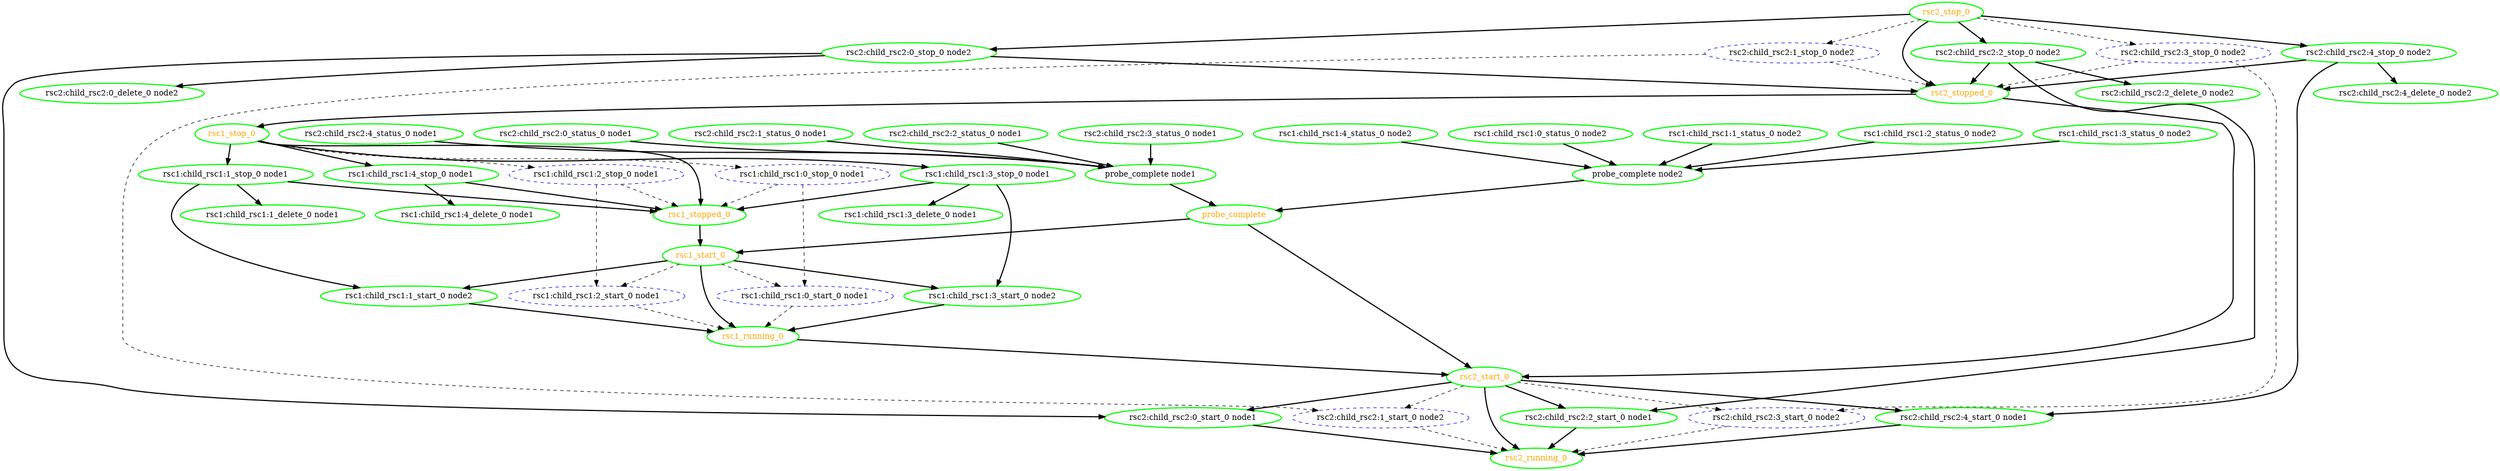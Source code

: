 digraph "g" {
	size = "30,30"
"probe_complete" [ style=bold color="green" fontcolor="orange" ]
"probe_complete node1" [ style=bold color="green" fontcolor="black" ]
"rsc2:child_rsc2:0_status_0 node1" [ style=bold color="green" fontcolor="black" ]
"rsc2:child_rsc2:1_status_0 node1" [ style=bold color="green" fontcolor="black" ]
"rsc2:child_rsc2:2_status_0 node1" [ style=bold color="green" fontcolor="black" ]
"rsc2:child_rsc2:3_status_0 node1" [ style=bold color="green" fontcolor="black" ]
"rsc2:child_rsc2:4_status_0 node1" [ style=bold color="green" fontcolor="black" ]
"probe_complete node2" [ style=bold color="green" fontcolor="black" ]
"rsc1:child_rsc1:0_status_0 node2" [ style=bold color="green" fontcolor="black" ]
"rsc1:child_rsc1:1_status_0 node2" [ style=bold color="green" fontcolor="black" ]
"rsc1:child_rsc1:2_status_0 node2" [ style=bold color="green" fontcolor="black" ]
"rsc1:child_rsc1:3_status_0 node2" [ style=bold color="green" fontcolor="black" ]
"rsc1:child_rsc1:4_status_0 node2" [ style=bold color="green" fontcolor="black" ]
"rsc1:child_rsc1:0_stop_0 node1" [ style="dashed" color="blue" fontcolor="black" ]
"rsc1:child_rsc1:0_start_0 node1" [ style="dashed" color="blue" fontcolor="black" ]
"rsc1:child_rsc1:1_stop_0 node1" [ style=bold color="green" fontcolor="black" ]
"rsc1:child_rsc1:1_start_0 node2" [ style=bold color="green" fontcolor="black" ]
"rsc1:child_rsc1:1_delete_0 node1" [ style=bold color="green" fontcolor="black" ]
"rsc1:child_rsc1:2_stop_0 node1" [ style="dashed" color="blue" fontcolor="black" ]
"rsc1:child_rsc1:2_start_0 node1" [ style="dashed" color="blue" fontcolor="black" ]
"rsc1:child_rsc1:3_stop_0 node1" [ style=bold color="green" fontcolor="black" ]
"rsc1:child_rsc1:3_start_0 node2" [ style=bold color="green" fontcolor="black" ]
"rsc1:child_rsc1:3_delete_0 node1" [ style=bold color="green" fontcolor="black" ]
"rsc1:child_rsc1:4_stop_0 node1" [ style=bold color="green" fontcolor="black" ]
"rsc1:child_rsc1:4_delete_0 node1" [ style=bold color="green" fontcolor="black" ]
"rsc1_start_0" [ style=bold color="green" fontcolor="orange" ]
"rsc1_running_0" [ style=bold color="green" fontcolor="orange" ]
"rsc1_stop_0" [ style=bold color="green" fontcolor="orange" ]
"rsc1_stopped_0" [ style=bold color="green" fontcolor="orange" ]
"rsc2:child_rsc2:0_stop_0 node2" [ style=bold color="green" fontcolor="black" ]
"rsc2:child_rsc2:0_start_0 node1" [ style=bold color="green" fontcolor="black" ]
"rsc2:child_rsc2:0_delete_0 node2" [ style=bold color="green" fontcolor="black" ]
"rsc2:child_rsc2:1_stop_0 node2" [ style="dashed" color="blue" fontcolor="black" ]
"rsc2:child_rsc2:1_start_0 node2" [ style="dashed" color="blue" fontcolor="black" ]
"rsc2:child_rsc2:2_stop_0 node2" [ style=bold color="green" fontcolor="black" ]
"rsc2:child_rsc2:2_start_0 node1" [ style=bold color="green" fontcolor="black" ]
"rsc2:child_rsc2:2_delete_0 node2" [ style=bold color="green" fontcolor="black" ]
"rsc2:child_rsc2:3_stop_0 node2" [ style="dashed" color="blue" fontcolor="black" ]
"rsc2:child_rsc2:3_start_0 node2" [ style="dashed" color="blue" fontcolor="black" ]
"rsc2:child_rsc2:4_stop_0 node2" [ style=bold color="green" fontcolor="black" ]
"rsc2:child_rsc2:4_start_0 node1" [ style=bold color="green" fontcolor="black" ]
"rsc2:child_rsc2:4_delete_0 node2" [ style=bold color="green" fontcolor="black" ]
"rsc2_start_0" [ style=bold color="green" fontcolor="orange" ]
"rsc2_running_0" [ style=bold color="green" fontcolor="orange" ]
"rsc2_stop_0" [ style=bold color="green" fontcolor="orange" ]
"rsc2_stopped_0" [ style=bold color="green" fontcolor="orange" ]
"probe_complete node1" -> "probe_complete" [ style = bold]
"probe_complete node2" -> "probe_complete" [ style = bold]
"rsc2:child_rsc2:0_status_0 node1" -> "probe_complete node1" [ style = bold]
"rsc2:child_rsc2:1_status_0 node1" -> "probe_complete node1" [ style = bold]
"rsc2:child_rsc2:2_status_0 node1" -> "probe_complete node1" [ style = bold]
"rsc2:child_rsc2:3_status_0 node1" -> "probe_complete node1" [ style = bold]
"rsc2:child_rsc2:4_status_0 node1" -> "probe_complete node1" [ style = bold]
"rsc1:child_rsc1:0_status_0 node2" -> "probe_complete node2" [ style = bold]
"rsc1:child_rsc1:1_status_0 node2" -> "probe_complete node2" [ style = bold]
"rsc1:child_rsc1:2_status_0 node2" -> "probe_complete node2" [ style = bold]
"rsc1:child_rsc1:3_status_0 node2" -> "probe_complete node2" [ style = bold]
"rsc1:child_rsc1:4_status_0 node2" -> "probe_complete node2" [ style = bold]
"rsc1_stop_0" -> "rsc1:child_rsc1:0_stop_0 node1" [ style = dashed]
"rsc1:child_rsc1:0_stop_0 node1" -> "rsc1:child_rsc1:0_start_0 node1" [ style = dashed]
"rsc1_start_0" -> "rsc1:child_rsc1:0_start_0 node1" [ style = dashed]
"rsc1_stop_0" -> "rsc1:child_rsc1:1_stop_0 node1" [ style = bold]
"rsc1:child_rsc1:1_stop_0 node1" -> "rsc1:child_rsc1:1_start_0 node2" [ style = bold]
"rsc1_start_0" -> "rsc1:child_rsc1:1_start_0 node2" [ style = bold]
"rsc1:child_rsc1:1_stop_0 node1" -> "rsc1:child_rsc1:1_delete_0 node1" [ style = bold]
"rsc1_stop_0" -> "rsc1:child_rsc1:2_stop_0 node1" [ style = dashed]
"rsc1:child_rsc1:2_stop_0 node1" -> "rsc1:child_rsc1:2_start_0 node1" [ style = dashed]
"rsc1_start_0" -> "rsc1:child_rsc1:2_start_0 node1" [ style = dashed]
"rsc1_stop_0" -> "rsc1:child_rsc1:3_stop_0 node1" [ style = bold]
"rsc1:child_rsc1:3_stop_0 node1" -> "rsc1:child_rsc1:3_start_0 node2" [ style = bold]
"rsc1_start_0" -> "rsc1:child_rsc1:3_start_0 node2" [ style = bold]
"rsc1:child_rsc1:3_stop_0 node1" -> "rsc1:child_rsc1:3_delete_0 node1" [ style = bold]
"rsc1_stop_0" -> "rsc1:child_rsc1:4_stop_0 node1" [ style = bold]
"rsc1:child_rsc1:4_stop_0 node1" -> "rsc1:child_rsc1:4_delete_0 node1" [ style = bold]
"probe_complete" -> "rsc1_start_0" [ style = bold]
"rsc1_stopped_0" -> "rsc1_start_0" [ style = bold]
"rsc1:child_rsc1:0_start_0 node1" -> "rsc1_running_0" [ style = dashed]
"rsc1:child_rsc1:1_start_0 node2" -> "rsc1_running_0" [ style = bold]
"rsc1:child_rsc1:2_start_0 node1" -> "rsc1_running_0" [ style = dashed]
"rsc1:child_rsc1:3_start_0 node2" -> "rsc1_running_0" [ style = bold]
"rsc1_start_0" -> "rsc1_running_0" [ style = bold]
"rsc2_stopped_0" -> "rsc1_stop_0" [ style = bold]
"rsc1:child_rsc1:0_stop_0 node1" -> "rsc1_stopped_0" [ style = dashed]
"rsc1:child_rsc1:1_stop_0 node1" -> "rsc1_stopped_0" [ style = bold]
"rsc1:child_rsc1:2_stop_0 node1" -> "rsc1_stopped_0" [ style = dashed]
"rsc1:child_rsc1:3_stop_0 node1" -> "rsc1_stopped_0" [ style = bold]
"rsc1:child_rsc1:4_stop_0 node1" -> "rsc1_stopped_0" [ style = bold]
"rsc1_stop_0" -> "rsc1_stopped_0" [ style = bold]
"rsc2_stop_0" -> "rsc2:child_rsc2:0_stop_0 node2" [ style = bold]
"rsc2:child_rsc2:0_stop_0 node2" -> "rsc2:child_rsc2:0_start_0 node1" [ style = bold]
"rsc2_start_0" -> "rsc2:child_rsc2:0_start_0 node1" [ style = bold]
"rsc2:child_rsc2:0_stop_0 node2" -> "rsc2:child_rsc2:0_delete_0 node2" [ style = bold]
"rsc2_stop_0" -> "rsc2:child_rsc2:1_stop_0 node2" [ style = dashed]
"rsc2:child_rsc2:1_stop_0 node2" -> "rsc2:child_rsc2:1_start_0 node2" [ style = dashed]
"rsc2_start_0" -> "rsc2:child_rsc2:1_start_0 node2" [ style = dashed]
"rsc2_stop_0" -> "rsc2:child_rsc2:2_stop_0 node2" [ style = bold]
"rsc2:child_rsc2:2_stop_0 node2" -> "rsc2:child_rsc2:2_start_0 node1" [ style = bold]
"rsc2_start_0" -> "rsc2:child_rsc2:2_start_0 node1" [ style = bold]
"rsc2:child_rsc2:2_stop_0 node2" -> "rsc2:child_rsc2:2_delete_0 node2" [ style = bold]
"rsc2_stop_0" -> "rsc2:child_rsc2:3_stop_0 node2" [ style = dashed]
"rsc2:child_rsc2:3_stop_0 node2" -> "rsc2:child_rsc2:3_start_0 node2" [ style = dashed]
"rsc2_start_0" -> "rsc2:child_rsc2:3_start_0 node2" [ style = dashed]
"rsc2_stop_0" -> "rsc2:child_rsc2:4_stop_0 node2" [ style = bold]
"rsc2:child_rsc2:4_stop_0 node2" -> "rsc2:child_rsc2:4_start_0 node1" [ style = bold]
"rsc2_start_0" -> "rsc2:child_rsc2:4_start_0 node1" [ style = bold]
"rsc2:child_rsc2:4_stop_0 node2" -> "rsc2:child_rsc2:4_delete_0 node2" [ style = bold]
"probe_complete" -> "rsc2_start_0" [ style = bold]
"rsc1_running_0" -> "rsc2_start_0" [ style = bold]
"rsc2_stopped_0" -> "rsc2_start_0" [ style = bold]
"rsc2:child_rsc2:0_start_0 node1" -> "rsc2_running_0" [ style = bold]
"rsc2:child_rsc2:1_start_0 node2" -> "rsc2_running_0" [ style = dashed]
"rsc2:child_rsc2:2_start_0 node1" -> "rsc2_running_0" [ style = bold]
"rsc2:child_rsc2:3_start_0 node2" -> "rsc2_running_0" [ style = dashed]
"rsc2:child_rsc2:4_start_0 node1" -> "rsc2_running_0" [ style = bold]
"rsc2_start_0" -> "rsc2_running_0" [ style = bold]
"rsc2:child_rsc2:0_stop_0 node2" -> "rsc2_stopped_0" [ style = bold]
"rsc2:child_rsc2:1_stop_0 node2" -> "rsc2_stopped_0" [ style = dashed]
"rsc2:child_rsc2:2_stop_0 node2" -> "rsc2_stopped_0" [ style = bold]
"rsc2:child_rsc2:3_stop_0 node2" -> "rsc2_stopped_0" [ style = dashed]
"rsc2:child_rsc2:4_stop_0 node2" -> "rsc2_stopped_0" [ style = bold]
"rsc2_stop_0" -> "rsc2_stopped_0" [ style = bold]
}
